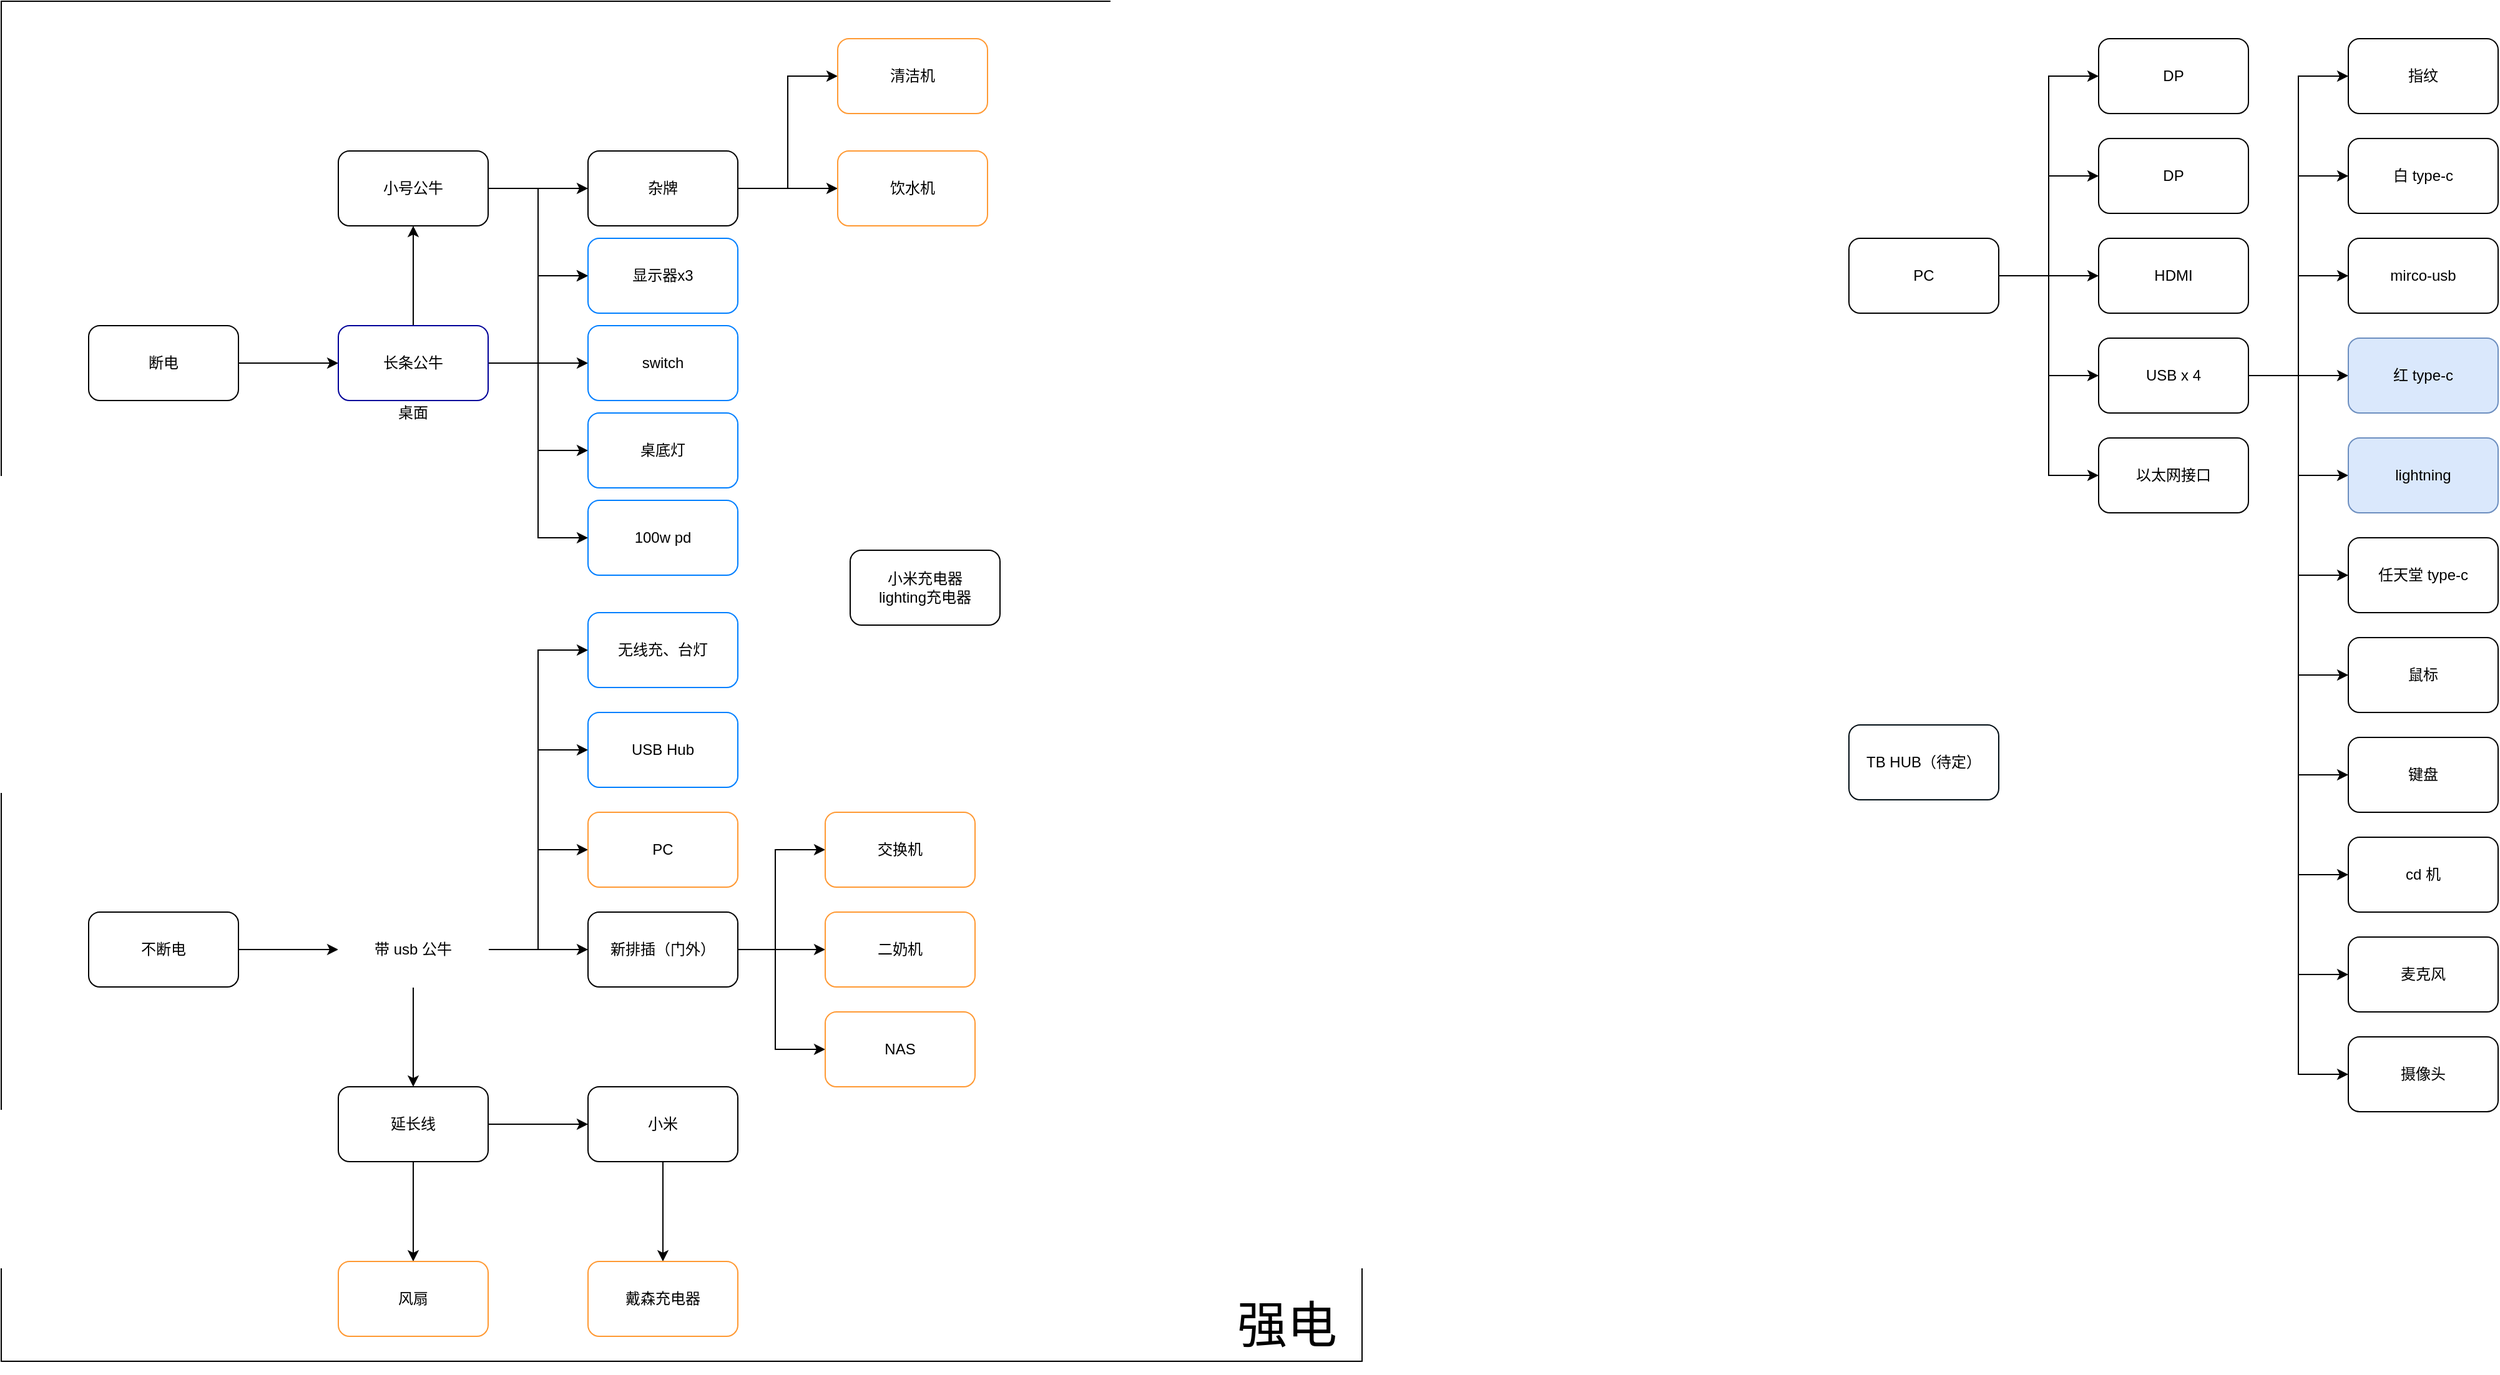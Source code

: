 <mxfile version="16.6.5" type="github">
  <diagram id="V__X8e-ZMnkZyYqIvxA_" name="第 1 页">
    <mxGraphModel dx="970" dy="720" grid="1" gridSize="10" guides="1" tooltips="1" connect="1" arrows="1" fold="1" page="1" pageScale="1" pageWidth="827" pageHeight="1169" math="0" shadow="0">
      <root>
        <mxCell id="0" />
        <mxCell id="1" parent="0" />
        <mxCell id="Jr9y1pZiiyUqSEXO3oHp-1" value="" style="whiteSpace=wrap;html=1;aspect=fixed;fillColor=none;" parent="1" vertex="1">
          <mxGeometry x="280" y="40" width="1090" height="1090" as="geometry" />
        </mxCell>
        <mxCell id="GsMayDk0nDa4LUjeAOZ0-4" value="" style="edgeStyle=orthogonalEdgeStyle;rounded=0;orthogonalLoop=1;jettySize=auto;html=1;" parent="1" source="GsMayDk0nDa4LUjeAOZ0-1" target="GsMayDk0nDa4LUjeAOZ0-3" edge="1">
          <mxGeometry relative="1" as="geometry" />
        </mxCell>
        <mxCell id="GsMayDk0nDa4LUjeAOZ0-1" value="断电" style="rounded=1;whiteSpace=wrap;html=1;" parent="1" vertex="1">
          <mxGeometry x="350" y="300" width="120" height="60" as="geometry" />
        </mxCell>
        <mxCell id="GsMayDk0nDa4LUjeAOZ0-6" value="" style="edgeStyle=orthogonalEdgeStyle;rounded=0;orthogonalLoop=1;jettySize=auto;html=1;" parent="1" source="GsMayDk0nDa4LUjeAOZ0-2" target="GsMayDk0nDa4LUjeAOZ0-5" edge="1">
          <mxGeometry relative="1" as="geometry" />
        </mxCell>
        <mxCell id="GsMayDk0nDa4LUjeAOZ0-2" value="不断电" style="rounded=1;whiteSpace=wrap;html=1;" parent="1" vertex="1">
          <mxGeometry x="350" y="770" width="120" height="60" as="geometry" />
        </mxCell>
        <mxCell id="GsMayDk0nDa4LUjeAOZ0-10" value="" style="edgeStyle=orthogonalEdgeStyle;rounded=0;orthogonalLoop=1;jettySize=auto;html=1;" parent="1" source="GsMayDk0nDa4LUjeAOZ0-3" target="GsMayDk0nDa4LUjeAOZ0-9" edge="1">
          <mxGeometry relative="1" as="geometry" />
        </mxCell>
        <mxCell id="GsMayDk0nDa4LUjeAOZ0-19" value="" style="edgeStyle=orthogonalEdgeStyle;rounded=0;orthogonalLoop=1;jettySize=auto;html=1;entryX=0;entryY=0.5;entryDx=0;entryDy=0;" parent="1" source="GsMayDk0nDa4LUjeAOZ0-3" target="GsMayDk0nDa4LUjeAOZ0-18" edge="1">
          <mxGeometry relative="1" as="geometry">
            <Array as="points">
              <mxPoint x="730" y="330" />
              <mxPoint x="730" y="330" />
            </Array>
          </mxGeometry>
        </mxCell>
        <mxCell id="GsMayDk0nDa4LUjeAOZ0-48" style="edgeStyle=orthogonalEdgeStyle;rounded=0;orthogonalLoop=1;jettySize=auto;html=1;entryX=0;entryY=0.5;entryDx=0;entryDy=0;" parent="1" source="GsMayDk0nDa4LUjeAOZ0-3" target="GsMayDk0nDa4LUjeAOZ0-15" edge="1">
          <mxGeometry relative="1" as="geometry" />
        </mxCell>
        <mxCell id="Jr9y1pZiiyUqSEXO3oHp-6" style="edgeStyle=orthogonalEdgeStyle;rounded=0;orthogonalLoop=1;jettySize=auto;html=1;exitX=1;exitY=0.5;exitDx=0;exitDy=0;entryX=0;entryY=0.5;entryDx=0;entryDy=0;fontSize=40;" parent="1" source="GsMayDk0nDa4LUjeAOZ0-3" target="Jr9y1pZiiyUqSEXO3oHp-5" edge="1">
          <mxGeometry relative="1" as="geometry" />
        </mxCell>
        <mxCell id="TKggMtITH45zLLJgQyqD-1" style="edgeStyle=orthogonalEdgeStyle;rounded=0;orthogonalLoop=1;jettySize=auto;html=1;entryX=0;entryY=0.5;entryDx=0;entryDy=0;" edge="1" parent="1" source="GsMayDk0nDa4LUjeAOZ0-3" target="GsMayDk0nDa4LUjeAOZ0-41">
          <mxGeometry relative="1" as="geometry" />
        </mxCell>
        <mxCell id="GsMayDk0nDa4LUjeAOZ0-3" value="长条公牛" style="whiteSpace=wrap;html=1;rounded=1;strokeColor=#000099;" parent="1" vertex="1">
          <mxGeometry x="550" y="300" width="120" height="60" as="geometry" />
        </mxCell>
        <mxCell id="GsMayDk0nDa4LUjeAOZ0-8" value="" style="edgeStyle=orthogonalEdgeStyle;rounded=0;orthogonalLoop=1;jettySize=auto;html=1;" parent="1" source="GsMayDk0nDa4LUjeAOZ0-5" target="GsMayDk0nDa4LUjeAOZ0-7" edge="1">
          <mxGeometry relative="1" as="geometry" />
        </mxCell>
        <mxCell id="GsMayDk0nDa4LUjeAOZ0-23" value="" style="edgeStyle=orthogonalEdgeStyle;rounded=0;orthogonalLoop=1;jettySize=auto;html=1;" parent="1" source="GsMayDk0nDa4LUjeAOZ0-5" target="GsMayDk0nDa4LUjeAOZ0-22" edge="1">
          <mxGeometry relative="1" as="geometry" />
        </mxCell>
        <mxCell id="GsMayDk0nDa4LUjeAOZ0-31" value="" style="edgeStyle=orthogonalEdgeStyle;rounded=0;orthogonalLoop=1;jettySize=auto;html=1;entryX=0;entryY=0.5;entryDx=0;entryDy=0;" parent="1" source="GsMayDk0nDa4LUjeAOZ0-5" target="GsMayDk0nDa4LUjeAOZ0-30" edge="1">
          <mxGeometry relative="1" as="geometry">
            <Array as="points">
              <mxPoint x="710" y="800" />
              <mxPoint x="710" y="720" />
            </Array>
          </mxGeometry>
        </mxCell>
        <mxCell id="GsMayDk0nDa4LUjeAOZ0-33" value="" style="edgeStyle=orthogonalEdgeStyle;rounded=0;orthogonalLoop=1;jettySize=auto;html=1;entryX=0;entryY=0.5;entryDx=0;entryDy=0;" parent="1" source="GsMayDk0nDa4LUjeAOZ0-5" target="GsMayDk0nDa4LUjeAOZ0-32" edge="1">
          <mxGeometry relative="1" as="geometry">
            <mxPoint x="810" y="660" as="targetPoint" />
            <Array as="points">
              <mxPoint x="710" y="800" />
              <mxPoint x="710" y="640" />
            </Array>
          </mxGeometry>
        </mxCell>
        <mxCell id="GsMayDk0nDa4LUjeAOZ0-54" value="" style="edgeStyle=orthogonalEdgeStyle;rounded=0;orthogonalLoop=1;jettySize=auto;html=1;" parent="1" source="GsMayDk0nDa4LUjeAOZ0-5" target="GsMayDk0nDa4LUjeAOZ0-53" edge="1">
          <mxGeometry relative="1" as="geometry">
            <Array as="points">
              <mxPoint x="710" y="800" />
              <mxPoint x="710" y="560" />
            </Array>
          </mxGeometry>
        </mxCell>
        <mxCell id="GsMayDk0nDa4LUjeAOZ0-5" value="带&amp;nbsp;usb&amp;nbsp;公牛" style="whiteSpace=wrap;html=1;rounded=1;fillColor=#FFFFFF;strokeColor=#FFFFFF;" parent="1" vertex="1">
          <mxGeometry x="550" y="770" width="120" height="60" as="geometry" />
        </mxCell>
        <mxCell id="GsMayDk0nDa4LUjeAOZ0-14" value="" style="edgeStyle=orthogonalEdgeStyle;rounded=0;orthogonalLoop=1;jettySize=auto;html=1;" parent="1" source="GsMayDk0nDa4LUjeAOZ0-7" target="GsMayDk0nDa4LUjeAOZ0-13" edge="1">
          <mxGeometry relative="1" as="geometry" />
        </mxCell>
        <mxCell id="GsMayDk0nDa4LUjeAOZ0-46" value="" style="edgeStyle=orthogonalEdgeStyle;rounded=0;orthogonalLoop=1;jettySize=auto;html=1;" parent="1" source="GsMayDk0nDa4LUjeAOZ0-7" target="GsMayDk0nDa4LUjeAOZ0-45" edge="1">
          <mxGeometry relative="1" as="geometry" />
        </mxCell>
        <mxCell id="GsMayDk0nDa4LUjeAOZ0-7" value="延长线" style="whiteSpace=wrap;html=1;rounded=1;" parent="1" vertex="1">
          <mxGeometry x="550" y="910" width="120" height="60" as="geometry" />
        </mxCell>
        <mxCell id="GsMayDk0nDa4LUjeAOZ0-12" value="" style="edgeStyle=orthogonalEdgeStyle;rounded=0;orthogonalLoop=1;jettySize=auto;html=1;" parent="1" source="GsMayDk0nDa4LUjeAOZ0-9" target="GsMayDk0nDa4LUjeAOZ0-11" edge="1">
          <mxGeometry relative="1" as="geometry" />
        </mxCell>
        <mxCell id="GsMayDk0nDa4LUjeAOZ0-47" style="edgeStyle=orthogonalEdgeStyle;rounded=0;orthogonalLoop=1;jettySize=auto;html=1;entryX=0;entryY=0.5;entryDx=0;entryDy=0;" parent="1" source="GsMayDk0nDa4LUjeAOZ0-9" target="GsMayDk0nDa4LUjeAOZ0-15" edge="1">
          <mxGeometry relative="1" as="geometry" />
        </mxCell>
        <mxCell id="GsMayDk0nDa4LUjeAOZ0-9" value="小号公牛" style="whiteSpace=wrap;html=1;rounded=1;" parent="1" vertex="1">
          <mxGeometry x="550" y="160" width="120" height="60" as="geometry" />
        </mxCell>
        <mxCell id="GsMayDk0nDa4LUjeAOZ0-21" value="" style="edgeStyle=orthogonalEdgeStyle;rounded=0;orthogonalLoop=1;jettySize=auto;html=1;" parent="1" source="GsMayDk0nDa4LUjeAOZ0-11" target="GsMayDk0nDa4LUjeAOZ0-20" edge="1">
          <mxGeometry relative="1" as="geometry" />
        </mxCell>
        <mxCell id="GsMayDk0nDa4LUjeAOZ0-50" value="" style="edgeStyle=orthogonalEdgeStyle;rounded=0;orthogonalLoop=1;jettySize=auto;html=1;" parent="1" source="GsMayDk0nDa4LUjeAOZ0-11" target="GsMayDk0nDa4LUjeAOZ0-49" edge="1">
          <mxGeometry relative="1" as="geometry">
            <Array as="points">
              <mxPoint x="910" y="190" />
              <mxPoint x="910" y="100" />
            </Array>
          </mxGeometry>
        </mxCell>
        <mxCell id="GsMayDk0nDa4LUjeAOZ0-11" value="杂牌" style="whiteSpace=wrap;html=1;rounded=1;" parent="1" vertex="1">
          <mxGeometry x="750" y="160" width="120" height="60" as="geometry" />
        </mxCell>
        <mxCell id="GsMayDk0nDa4LUjeAOZ0-52" value="" style="edgeStyle=orthogonalEdgeStyle;rounded=0;orthogonalLoop=1;jettySize=auto;html=1;" parent="1" source="GsMayDk0nDa4LUjeAOZ0-13" target="GsMayDk0nDa4LUjeAOZ0-51" edge="1">
          <mxGeometry relative="1" as="geometry" />
        </mxCell>
        <mxCell id="GsMayDk0nDa4LUjeAOZ0-13" value="小米" style="whiteSpace=wrap;html=1;rounded=1;" parent="1" vertex="1">
          <mxGeometry x="750" y="910" width="120" height="60" as="geometry" />
        </mxCell>
        <mxCell id="GsMayDk0nDa4LUjeAOZ0-15" value="显示器x3" style="whiteSpace=wrap;html=1;rounded=1;strokeColor=#007FFF;" parent="1" vertex="1">
          <mxGeometry x="750" y="230" width="120" height="60" as="geometry" />
        </mxCell>
        <mxCell id="GsMayDk0nDa4LUjeAOZ0-18" value="switch" style="whiteSpace=wrap;html=1;rounded=1;strokeColor=#007FFF;" parent="1" vertex="1">
          <mxGeometry x="750" y="300" width="120" height="60" as="geometry" />
        </mxCell>
        <mxCell id="GsMayDk0nDa4LUjeAOZ0-20" value="饮水机" style="whiteSpace=wrap;html=1;rounded=1;strokeColor=#FF9933;" parent="1" vertex="1">
          <mxGeometry x="950" y="160" width="120" height="60" as="geometry" />
        </mxCell>
        <mxCell id="GsMayDk0nDa4LUjeAOZ0-29" value="" style="edgeStyle=orthogonalEdgeStyle;rounded=0;orthogonalLoop=1;jettySize=auto;html=1;" parent="1" source="GsMayDk0nDa4LUjeAOZ0-22" target="GsMayDk0nDa4LUjeAOZ0-28" edge="1">
          <mxGeometry relative="1" as="geometry" />
        </mxCell>
        <mxCell id="GsMayDk0nDa4LUjeAOZ0-38" value="" style="edgeStyle=orthogonalEdgeStyle;rounded=0;orthogonalLoop=1;jettySize=auto;html=1;entryX=0;entryY=0.5;entryDx=0;entryDy=0;" parent="1" source="GsMayDk0nDa4LUjeAOZ0-22" target="GsMayDk0nDa4LUjeAOZ0-37" edge="1">
          <mxGeometry relative="1" as="geometry">
            <Array as="points">
              <mxPoint x="900" y="800" />
              <mxPoint x="900" y="880" />
            </Array>
          </mxGeometry>
        </mxCell>
        <mxCell id="GsMayDk0nDa4LUjeAOZ0-40" value="" style="edgeStyle=orthogonalEdgeStyle;rounded=0;orthogonalLoop=1;jettySize=auto;html=1;" parent="1" source="GsMayDk0nDa4LUjeAOZ0-22" target="GsMayDk0nDa4LUjeAOZ0-39" edge="1">
          <mxGeometry relative="1" as="geometry">
            <Array as="points">
              <mxPoint x="900" y="800" />
              <mxPoint x="900" y="720" />
            </Array>
          </mxGeometry>
        </mxCell>
        <mxCell id="GsMayDk0nDa4LUjeAOZ0-22" value="新排插（门外）" style="whiteSpace=wrap;html=1;rounded=1;" parent="1" vertex="1">
          <mxGeometry x="750" y="770" width="120" height="60" as="geometry" />
        </mxCell>
        <mxCell id="GsMayDk0nDa4LUjeAOZ0-28" value="二奶机" style="whiteSpace=wrap;html=1;rounded=1;strokeColor=#FF9933;" parent="1" vertex="1">
          <mxGeometry x="940" y="770" width="120" height="60" as="geometry" />
        </mxCell>
        <mxCell id="GsMayDk0nDa4LUjeAOZ0-30" value="PC" style="whiteSpace=wrap;html=1;rounded=1;strokeColor=#FF9933;" parent="1" vertex="1">
          <mxGeometry x="750" y="690" width="120" height="60" as="geometry" />
        </mxCell>
        <mxCell id="GsMayDk0nDa4LUjeAOZ0-32" value="USB&amp;nbsp;Hub" style="whiteSpace=wrap;html=1;rounded=1;strokeColor=#007FFF;" parent="1" vertex="1">
          <mxGeometry x="750" y="610" width="120" height="60" as="geometry" />
        </mxCell>
        <mxCell id="GsMayDk0nDa4LUjeAOZ0-37" value="NAS" style="whiteSpace=wrap;html=1;rounded=1;strokeColor=#FF9933;" parent="1" vertex="1">
          <mxGeometry x="940" y="850" width="120" height="60" as="geometry" />
        </mxCell>
        <mxCell id="GsMayDk0nDa4LUjeAOZ0-39" value="交换机" style="whiteSpace=wrap;html=1;rounded=1;strokeColor=#FF9933;" parent="1" vertex="1">
          <mxGeometry x="940" y="690" width="120" height="60" as="geometry" />
        </mxCell>
        <mxCell id="GsMayDk0nDa4LUjeAOZ0-41" value="100w&amp;nbsp;pd" style="whiteSpace=wrap;html=1;rounded=1;strokeColor=#007FFF;" parent="1" vertex="1">
          <mxGeometry x="750" y="440" width="120" height="60" as="geometry" />
        </mxCell>
        <mxCell id="GsMayDk0nDa4LUjeAOZ0-45" value="风扇" style="whiteSpace=wrap;html=1;rounded=1;strokeColor=#FF9933;" parent="1" vertex="1">
          <mxGeometry x="550" y="1050" width="120" height="60" as="geometry" />
        </mxCell>
        <mxCell id="GsMayDk0nDa4LUjeAOZ0-49" value="清洁机" style="whiteSpace=wrap;html=1;rounded=1;strokeColor=#FF9933;" parent="1" vertex="1">
          <mxGeometry x="950" y="70" width="120" height="60" as="geometry" />
        </mxCell>
        <mxCell id="GsMayDk0nDa4LUjeAOZ0-51" value="戴森充电器" style="whiteSpace=wrap;html=1;rounded=1;strokeColor=#FF9933;" parent="1" vertex="1">
          <mxGeometry x="750" y="1050" width="120" height="60" as="geometry" />
        </mxCell>
        <mxCell id="GsMayDk0nDa4LUjeAOZ0-53" value="无线充、台灯" style="whiteSpace=wrap;html=1;rounded=1;strokeColor=#007FFF;" parent="1" vertex="1">
          <mxGeometry x="750" y="530" width="120" height="60" as="geometry" />
        </mxCell>
        <mxCell id="Jr9y1pZiiyUqSEXO3oHp-2" value="强电" style="text;html=1;strokeColor=none;fillColor=none;align=center;verticalAlign=middle;whiteSpace=wrap;rounded=0;fontSize=40;" parent="1" vertex="1">
          <mxGeometry x="1230" y="1060" width="160" height="80" as="geometry" />
        </mxCell>
        <mxCell id="Jr9y1pZiiyUqSEXO3oHp-11" value="" style="edgeStyle=orthogonalEdgeStyle;rounded=0;orthogonalLoop=1;jettySize=auto;html=1;fontSize=12;" parent="1" source="Jr9y1pZiiyUqSEXO3oHp-3" target="Jr9y1pZiiyUqSEXO3oHp-10" edge="1">
          <mxGeometry relative="1" as="geometry">
            <mxPoint x="1920" y="190" as="sourcePoint" />
            <Array as="points">
              <mxPoint x="1920" y="260" />
              <mxPoint x="1920" y="100" />
            </Array>
          </mxGeometry>
        </mxCell>
        <mxCell id="Jr9y1pZiiyUqSEXO3oHp-16" value="" style="edgeStyle=orthogonalEdgeStyle;rounded=0;orthogonalLoop=1;jettySize=auto;html=1;fontSize=12;" parent="1" source="Jr9y1pZiiyUqSEXO3oHp-3" target="Jr9y1pZiiyUqSEXO3oHp-15" edge="1">
          <mxGeometry relative="1" as="geometry">
            <Array as="points">
              <mxPoint x="1920" y="260" />
              <mxPoint x="1920" y="180" />
            </Array>
          </mxGeometry>
        </mxCell>
        <mxCell id="Jr9y1pZiiyUqSEXO3oHp-18" value="" style="edgeStyle=orthogonalEdgeStyle;rounded=0;orthogonalLoop=1;jettySize=auto;html=1;fontSize=12;" parent="1" source="Jr9y1pZiiyUqSEXO3oHp-3" target="Jr9y1pZiiyUqSEXO3oHp-17" edge="1">
          <mxGeometry relative="1" as="geometry">
            <Array as="points">
              <mxPoint x="1890" y="260" />
              <mxPoint x="1890" y="260" />
            </Array>
          </mxGeometry>
        </mxCell>
        <mxCell id="Jr9y1pZiiyUqSEXO3oHp-20" value="" style="edgeStyle=orthogonalEdgeStyle;rounded=0;orthogonalLoop=1;jettySize=auto;html=1;fontSize=12;" parent="1" source="Jr9y1pZiiyUqSEXO3oHp-3" target="Jr9y1pZiiyUqSEXO3oHp-19" edge="1">
          <mxGeometry relative="1" as="geometry">
            <Array as="points">
              <mxPoint x="1920" y="260" />
              <mxPoint x="1920" y="340" />
            </Array>
          </mxGeometry>
        </mxCell>
        <mxCell id="Jr9y1pZiiyUqSEXO3oHp-22" value="" style="edgeStyle=orthogonalEdgeStyle;rounded=0;orthogonalLoop=1;jettySize=auto;html=1;fontSize=12;" parent="1" source="Jr9y1pZiiyUqSEXO3oHp-3" target="Jr9y1pZiiyUqSEXO3oHp-21" edge="1">
          <mxGeometry relative="1" as="geometry">
            <Array as="points">
              <mxPoint x="1920" y="260" />
              <mxPoint x="1920" y="420" />
            </Array>
          </mxGeometry>
        </mxCell>
        <mxCell id="Jr9y1pZiiyUqSEXO3oHp-3" value="PC" style="rounded=1;whiteSpace=wrap;html=1;fontSize=12;fillColor=default;" parent="1" vertex="1">
          <mxGeometry x="1760" y="230" width="120" height="60" as="geometry" />
        </mxCell>
        <mxCell id="Jr9y1pZiiyUqSEXO3oHp-5" value="桌底灯" style="rounded=1;whiteSpace=wrap;html=1;fontSize=12;fillColor=default;strokeColor=#007FFF;" parent="1" vertex="1">
          <mxGeometry x="750" y="370" width="120" height="60" as="geometry" />
        </mxCell>
        <mxCell id="Jr9y1pZiiyUqSEXO3oHp-7" value="桌面" style="text;html=1;strokeColor=none;fillColor=none;align=center;verticalAlign=middle;whiteSpace=wrap;rounded=0;fontSize=12;" parent="1" vertex="1">
          <mxGeometry x="580" y="360" width="60" height="20" as="geometry" />
        </mxCell>
        <mxCell id="Jr9y1pZiiyUqSEXO3oHp-9" value="TB&amp;nbsp;HUB（待定）" style="rounded=1;whiteSpace=wrap;html=1;fontSize=12;strokeColor=#000D14;fillColor=default;" parent="1" vertex="1">
          <mxGeometry x="1760" y="620" width="120" height="60" as="geometry" />
        </mxCell>
        <mxCell id="Jr9y1pZiiyUqSEXO3oHp-10" value="DP" style="whiteSpace=wrap;html=1;rounded=1;" parent="1" vertex="1">
          <mxGeometry x="1960" y="70" width="120" height="60" as="geometry" />
        </mxCell>
        <mxCell id="Jr9y1pZiiyUqSEXO3oHp-15" value="DP" style="whiteSpace=wrap;html=1;rounded=1;" parent="1" vertex="1">
          <mxGeometry x="1960" y="150" width="120" height="60" as="geometry" />
        </mxCell>
        <mxCell id="Jr9y1pZiiyUqSEXO3oHp-17" value="HDMI" style="whiteSpace=wrap;html=1;rounded=1;" parent="1" vertex="1">
          <mxGeometry x="1960" y="230" width="120" height="60" as="geometry" />
        </mxCell>
        <mxCell id="Jr9y1pZiiyUqSEXO3oHp-24" value="" style="edgeStyle=orthogonalEdgeStyle;rounded=0;orthogonalLoop=1;jettySize=auto;html=1;fontSize=12;" parent="1" source="Jr9y1pZiiyUqSEXO3oHp-19" target="Jr9y1pZiiyUqSEXO3oHp-23" edge="1">
          <mxGeometry relative="1" as="geometry" />
        </mxCell>
        <mxCell id="Jr9y1pZiiyUqSEXO3oHp-26" value="" style="edgeStyle=orthogonalEdgeStyle;rounded=0;orthogonalLoop=1;jettySize=auto;html=1;fontSize=12;" parent="1" source="Jr9y1pZiiyUqSEXO3oHp-19" target="Jr9y1pZiiyUqSEXO3oHp-25" edge="1">
          <mxGeometry relative="1" as="geometry">
            <Array as="points">
              <mxPoint x="2120" y="340" />
              <mxPoint x="2120" y="500" />
            </Array>
          </mxGeometry>
        </mxCell>
        <mxCell id="Jr9y1pZiiyUqSEXO3oHp-28" value="" style="edgeStyle=orthogonalEdgeStyle;rounded=0;orthogonalLoop=1;jettySize=auto;html=1;fontSize=12;" parent="1" source="Jr9y1pZiiyUqSEXO3oHp-19" target="Jr9y1pZiiyUqSEXO3oHp-27" edge="1">
          <mxGeometry relative="1" as="geometry">
            <Array as="points">
              <mxPoint x="2120" y="340" />
              <mxPoint x="2120" y="260" />
            </Array>
          </mxGeometry>
        </mxCell>
        <mxCell id="Jr9y1pZiiyUqSEXO3oHp-30" value="" style="edgeStyle=orthogonalEdgeStyle;rounded=0;orthogonalLoop=1;jettySize=auto;html=1;fontSize=12;" parent="1" source="Jr9y1pZiiyUqSEXO3oHp-19" target="Jr9y1pZiiyUqSEXO3oHp-29" edge="1">
          <mxGeometry relative="1" as="geometry">
            <Array as="points">
              <mxPoint x="2120" y="340" />
              <mxPoint x="2120" y="180" />
            </Array>
          </mxGeometry>
        </mxCell>
        <mxCell id="Jr9y1pZiiyUqSEXO3oHp-32" value="" style="edgeStyle=orthogonalEdgeStyle;rounded=0;orthogonalLoop=1;jettySize=auto;html=1;fontSize=12;" parent="1" source="Jr9y1pZiiyUqSEXO3oHp-19" target="Jr9y1pZiiyUqSEXO3oHp-31" edge="1">
          <mxGeometry relative="1" as="geometry">
            <Array as="points">
              <mxPoint x="2120" y="340" />
              <mxPoint x="2120" y="100" />
            </Array>
          </mxGeometry>
        </mxCell>
        <mxCell id="Jr9y1pZiiyUqSEXO3oHp-34" value="" style="edgeStyle=orthogonalEdgeStyle;rounded=0;orthogonalLoop=1;jettySize=auto;html=1;fontSize=12;" parent="1" source="Jr9y1pZiiyUqSEXO3oHp-19" target="Jr9y1pZiiyUqSEXO3oHp-33" edge="1">
          <mxGeometry relative="1" as="geometry">
            <Array as="points">
              <mxPoint x="2120" y="340" />
              <mxPoint x="2120" y="580" />
            </Array>
          </mxGeometry>
        </mxCell>
        <mxCell id="Jr9y1pZiiyUqSEXO3oHp-36" value="" style="edgeStyle=orthogonalEdgeStyle;rounded=0;orthogonalLoop=1;jettySize=auto;html=1;fontSize=12;" parent="1" source="Jr9y1pZiiyUqSEXO3oHp-19" target="Jr9y1pZiiyUqSEXO3oHp-35" edge="1">
          <mxGeometry relative="1" as="geometry">
            <Array as="points">
              <mxPoint x="2120" y="340" />
              <mxPoint x="2120" y="660" />
            </Array>
          </mxGeometry>
        </mxCell>
        <mxCell id="Jr9y1pZiiyUqSEXO3oHp-38" value="" style="edgeStyle=orthogonalEdgeStyle;rounded=0;orthogonalLoop=1;jettySize=auto;html=1;fontSize=12;" parent="1" source="Jr9y1pZiiyUqSEXO3oHp-19" target="Jr9y1pZiiyUqSEXO3oHp-37" edge="1">
          <mxGeometry relative="1" as="geometry">
            <Array as="points">
              <mxPoint x="2120" y="340" />
              <mxPoint x="2120" y="740" />
            </Array>
          </mxGeometry>
        </mxCell>
        <mxCell id="Jr9y1pZiiyUqSEXO3oHp-40" value="" style="edgeStyle=orthogonalEdgeStyle;rounded=0;orthogonalLoop=1;jettySize=auto;html=1;fontSize=12;" parent="1" source="Jr9y1pZiiyUqSEXO3oHp-19" target="Jr9y1pZiiyUqSEXO3oHp-39" edge="1">
          <mxGeometry relative="1" as="geometry">
            <Array as="points">
              <mxPoint x="2120" y="340" />
              <mxPoint x="2120" y="820" />
            </Array>
          </mxGeometry>
        </mxCell>
        <mxCell id="Jr9y1pZiiyUqSEXO3oHp-42" value="" style="edgeStyle=orthogonalEdgeStyle;rounded=0;orthogonalLoop=1;jettySize=auto;html=1;fontSize=12;" parent="1" source="Jr9y1pZiiyUqSEXO3oHp-19" target="Jr9y1pZiiyUqSEXO3oHp-41" edge="1">
          <mxGeometry relative="1" as="geometry">
            <Array as="points">
              <mxPoint x="2120" y="340" />
              <mxPoint x="2120" y="900" />
            </Array>
          </mxGeometry>
        </mxCell>
        <mxCell id="Jr9y1pZiiyUqSEXO3oHp-44" value="" style="edgeStyle=orthogonalEdgeStyle;rounded=0;orthogonalLoop=1;jettySize=auto;html=1;fontSize=12;" parent="1" source="Jr9y1pZiiyUqSEXO3oHp-19" target="Jr9y1pZiiyUqSEXO3oHp-43" edge="1">
          <mxGeometry relative="1" as="geometry">
            <Array as="points">
              <mxPoint x="2120" y="340" />
              <mxPoint x="2120" y="420" />
            </Array>
          </mxGeometry>
        </mxCell>
        <mxCell id="Jr9y1pZiiyUqSEXO3oHp-19" value="USB&amp;nbsp;x 4" style="whiteSpace=wrap;html=1;rounded=1;" parent="1" vertex="1">
          <mxGeometry x="1960" y="310" width="120" height="60" as="geometry" />
        </mxCell>
        <mxCell id="Jr9y1pZiiyUqSEXO3oHp-21" value="以太网接口" style="whiteSpace=wrap;html=1;rounded=1;" parent="1" vertex="1">
          <mxGeometry x="1960" y="390" width="120" height="60" as="geometry" />
        </mxCell>
        <mxCell id="Jr9y1pZiiyUqSEXO3oHp-23" value="红&amp;nbsp;type-c" style="whiteSpace=wrap;html=1;rounded=1;fillColor=#dae8fc;strokeColor=#6c8ebf;" parent="1" vertex="1">
          <mxGeometry x="2160" y="310" width="120" height="60" as="geometry" />
        </mxCell>
        <mxCell id="Jr9y1pZiiyUqSEXO3oHp-25" value="任天堂&amp;nbsp;type-c" style="whiteSpace=wrap;html=1;rounded=1;" parent="1" vertex="1">
          <mxGeometry x="2160" y="470" width="120" height="60" as="geometry" />
        </mxCell>
        <mxCell id="Jr9y1pZiiyUqSEXO3oHp-27" value="mirco-usb" style="whiteSpace=wrap;html=1;rounded=1;" parent="1" vertex="1">
          <mxGeometry x="2160" y="230" width="120" height="60" as="geometry" />
        </mxCell>
        <mxCell id="Jr9y1pZiiyUqSEXO3oHp-29" value="白&amp;nbsp;type-c" style="whiteSpace=wrap;html=1;rounded=1;" parent="1" vertex="1">
          <mxGeometry x="2160" y="150" width="120" height="60" as="geometry" />
        </mxCell>
        <mxCell id="Jr9y1pZiiyUqSEXO3oHp-31" value="指纹" style="whiteSpace=wrap;html=1;rounded=1;" parent="1" vertex="1">
          <mxGeometry x="2160" y="70" width="120" height="60" as="geometry" />
        </mxCell>
        <mxCell id="Jr9y1pZiiyUqSEXO3oHp-33" value="鼠标" style="whiteSpace=wrap;html=1;rounded=1;" parent="1" vertex="1">
          <mxGeometry x="2160" y="550" width="120" height="60" as="geometry" />
        </mxCell>
        <mxCell id="Jr9y1pZiiyUqSEXO3oHp-35" value="键盘" style="whiteSpace=wrap;html=1;rounded=1;" parent="1" vertex="1">
          <mxGeometry x="2160" y="630" width="120" height="60" as="geometry" />
        </mxCell>
        <mxCell id="Jr9y1pZiiyUqSEXO3oHp-37" value="cd&amp;nbsp;机" style="whiteSpace=wrap;html=1;rounded=1;" parent="1" vertex="1">
          <mxGeometry x="2160" y="710" width="120" height="60" as="geometry" />
        </mxCell>
        <mxCell id="Jr9y1pZiiyUqSEXO3oHp-39" value="麦克风" style="whiteSpace=wrap;html=1;rounded=1;" parent="1" vertex="1">
          <mxGeometry x="2160" y="790" width="120" height="60" as="geometry" />
        </mxCell>
        <mxCell id="Jr9y1pZiiyUqSEXO3oHp-41" value="摄像头" style="whiteSpace=wrap;html=1;rounded=1;" parent="1" vertex="1">
          <mxGeometry x="2160" y="870" width="120" height="60" as="geometry" />
        </mxCell>
        <mxCell id="Jr9y1pZiiyUqSEXO3oHp-43" value="lightning" style="whiteSpace=wrap;html=1;rounded=1;fillColor=#dae8fc;strokeColor=#6c8ebf;" parent="1" vertex="1">
          <mxGeometry x="2160" y="390" width="120" height="60" as="geometry" />
        </mxCell>
        <mxCell id="TKggMtITH45zLLJgQyqD-2" value="小米充电器&lt;br&gt;lighting充电器" style="rounded=1;whiteSpace=wrap;html=1;" vertex="1" parent="1">
          <mxGeometry x="960" y="480" width="120" height="60" as="geometry" />
        </mxCell>
      </root>
    </mxGraphModel>
  </diagram>
</mxfile>
